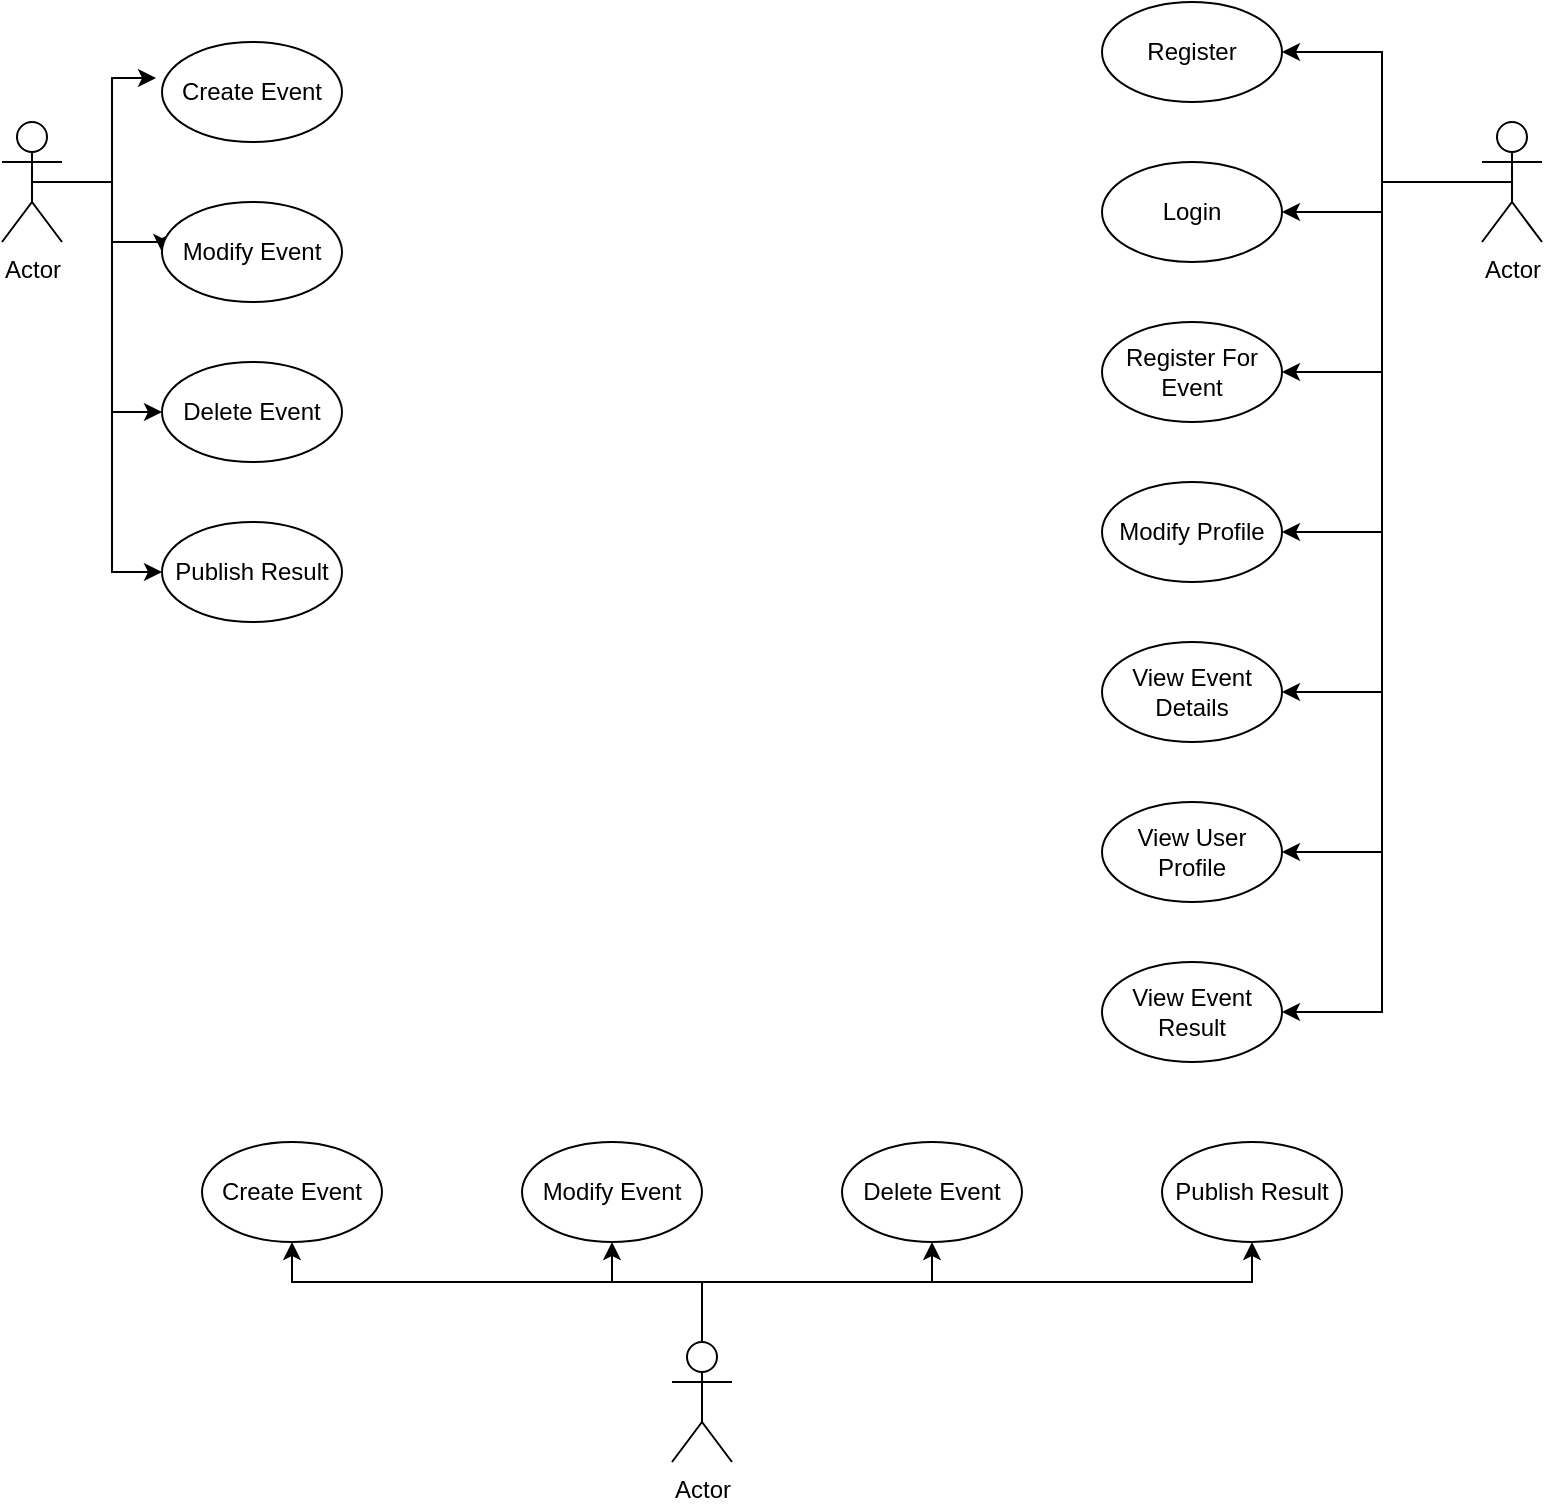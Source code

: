 <mxfile version="21.1.5" type="github">
  <diagram name="Page-1" id="V0nB80aiZzJpeDaO8OGJ">
    <mxGraphModel dx="1434" dy="764" grid="1" gridSize="10" guides="1" tooltips="1" connect="1" arrows="1" fold="1" page="1" pageScale="1" pageWidth="850" pageHeight="1100" math="0" shadow="0">
      <root>
        <mxCell id="0" />
        <mxCell id="1" parent="0" />
        <mxCell id="Or5rSA4idkpQnBIdo2xL-8" style="edgeStyle=orthogonalEdgeStyle;rounded=0;orthogonalLoop=1;jettySize=auto;html=1;exitX=0.5;exitY=0.5;exitDx=0;exitDy=0;exitPerimeter=0;entryX=-0.033;entryY=0.36;entryDx=0;entryDy=0;entryPerimeter=0;" edge="1" parent="1" source="Or5rSA4idkpQnBIdo2xL-1" target="Or5rSA4idkpQnBIdo2xL-4">
          <mxGeometry relative="1" as="geometry" />
        </mxCell>
        <mxCell id="Or5rSA4idkpQnBIdo2xL-9" style="edgeStyle=orthogonalEdgeStyle;rounded=0;orthogonalLoop=1;jettySize=auto;html=1;exitX=0.5;exitY=0.5;exitDx=0;exitDy=0;exitPerimeter=0;entryX=0;entryY=0.5;entryDx=0;entryDy=0;" edge="1" parent="1" source="Or5rSA4idkpQnBIdo2xL-1" target="Or5rSA4idkpQnBIdo2xL-5">
          <mxGeometry relative="1" as="geometry">
            <Array as="points">
              <mxPoint x="95" y="130" />
              <mxPoint x="95" y="160" />
              <mxPoint x="120" y="160" />
            </Array>
          </mxGeometry>
        </mxCell>
        <mxCell id="Or5rSA4idkpQnBIdo2xL-10" style="edgeStyle=orthogonalEdgeStyle;rounded=0;orthogonalLoop=1;jettySize=auto;html=1;exitX=0.5;exitY=0.5;exitDx=0;exitDy=0;exitPerimeter=0;entryX=0;entryY=0.5;entryDx=0;entryDy=0;" edge="1" parent="1" source="Or5rSA4idkpQnBIdo2xL-1" target="Or5rSA4idkpQnBIdo2xL-6">
          <mxGeometry relative="1" as="geometry" />
        </mxCell>
        <mxCell id="Or5rSA4idkpQnBIdo2xL-11" style="edgeStyle=orthogonalEdgeStyle;rounded=0;orthogonalLoop=1;jettySize=auto;html=1;exitX=0.5;exitY=0.5;exitDx=0;exitDy=0;exitPerimeter=0;entryX=0;entryY=0.5;entryDx=0;entryDy=0;" edge="1" parent="1" source="Or5rSA4idkpQnBIdo2xL-1" target="Or5rSA4idkpQnBIdo2xL-7">
          <mxGeometry relative="1" as="geometry" />
        </mxCell>
        <mxCell id="Or5rSA4idkpQnBIdo2xL-1" value="Actor" style="shape=umlActor;verticalLabelPosition=bottom;verticalAlign=top;html=1;" vertex="1" parent="1">
          <mxGeometry x="40" y="100" width="30" height="60" as="geometry" />
        </mxCell>
        <mxCell id="Or5rSA4idkpQnBIdo2xL-17" style="edgeStyle=orthogonalEdgeStyle;rounded=0;orthogonalLoop=1;jettySize=auto;html=1;exitX=0.5;exitY=0;exitDx=0;exitDy=0;exitPerimeter=0;entryX=0.5;entryY=1;entryDx=0;entryDy=0;" edge="1" parent="1" source="Or5rSA4idkpQnBIdo2xL-2" target="Or5rSA4idkpQnBIdo2xL-13">
          <mxGeometry relative="1" as="geometry">
            <Array as="points">
              <mxPoint x="390" y="680" />
              <mxPoint x="185" y="680" />
            </Array>
          </mxGeometry>
        </mxCell>
        <mxCell id="Or5rSA4idkpQnBIdo2xL-19" style="edgeStyle=orthogonalEdgeStyle;rounded=0;orthogonalLoop=1;jettySize=auto;html=1;exitX=0.5;exitY=0;exitDx=0;exitDy=0;exitPerimeter=0;entryX=0.5;entryY=1;entryDx=0;entryDy=0;" edge="1" parent="1" source="Or5rSA4idkpQnBIdo2xL-2" target="Or5rSA4idkpQnBIdo2xL-14">
          <mxGeometry relative="1" as="geometry">
            <Array as="points">
              <mxPoint x="390" y="680" />
              <mxPoint x="345" y="680" />
            </Array>
          </mxGeometry>
        </mxCell>
        <mxCell id="Or5rSA4idkpQnBIdo2xL-20" style="edgeStyle=orthogonalEdgeStyle;rounded=0;orthogonalLoop=1;jettySize=auto;html=1;exitX=0.5;exitY=0;exitDx=0;exitDy=0;exitPerimeter=0;" edge="1" parent="1" source="Or5rSA4idkpQnBIdo2xL-2" target="Or5rSA4idkpQnBIdo2xL-15">
          <mxGeometry relative="1" as="geometry">
            <Array as="points">
              <mxPoint x="390" y="680" />
              <mxPoint x="505" y="680" />
            </Array>
          </mxGeometry>
        </mxCell>
        <mxCell id="Or5rSA4idkpQnBIdo2xL-21" style="edgeStyle=orthogonalEdgeStyle;rounded=0;orthogonalLoop=1;jettySize=auto;html=1;exitX=0.5;exitY=0;exitDx=0;exitDy=0;exitPerimeter=0;entryX=0.5;entryY=1;entryDx=0;entryDy=0;" edge="1" parent="1" source="Or5rSA4idkpQnBIdo2xL-2" target="Or5rSA4idkpQnBIdo2xL-16">
          <mxGeometry relative="1" as="geometry">
            <Array as="points">
              <mxPoint x="390" y="680" />
              <mxPoint x="665" y="680" />
            </Array>
          </mxGeometry>
        </mxCell>
        <mxCell id="Or5rSA4idkpQnBIdo2xL-2" value="Actor" style="shape=umlActor;verticalLabelPosition=bottom;verticalAlign=top;html=1;" vertex="1" parent="1">
          <mxGeometry x="375" y="710" width="30" height="60" as="geometry" />
        </mxCell>
        <mxCell id="Or5rSA4idkpQnBIdo2xL-30" style="edgeStyle=orthogonalEdgeStyle;rounded=0;orthogonalLoop=1;jettySize=auto;html=1;exitX=0.5;exitY=0.5;exitDx=0;exitDy=0;exitPerimeter=0;entryX=1;entryY=0.5;entryDx=0;entryDy=0;" edge="1" parent="1" source="Or5rSA4idkpQnBIdo2xL-3" target="Or5rSA4idkpQnBIdo2xL-23">
          <mxGeometry relative="1" as="geometry" />
        </mxCell>
        <mxCell id="Or5rSA4idkpQnBIdo2xL-31" style="edgeStyle=orthogonalEdgeStyle;rounded=0;orthogonalLoop=1;jettySize=auto;html=1;exitX=0.5;exitY=0.5;exitDx=0;exitDy=0;exitPerimeter=0;" edge="1" parent="1" source="Or5rSA4idkpQnBIdo2xL-3" target="Or5rSA4idkpQnBIdo2xL-24">
          <mxGeometry relative="1" as="geometry" />
        </mxCell>
        <mxCell id="Or5rSA4idkpQnBIdo2xL-32" style="edgeStyle=orthogonalEdgeStyle;rounded=0;orthogonalLoop=1;jettySize=auto;html=1;exitX=0.5;exitY=0.5;exitDx=0;exitDy=0;exitPerimeter=0;entryX=1;entryY=0.5;entryDx=0;entryDy=0;" edge="1" parent="1" source="Or5rSA4idkpQnBIdo2xL-3" target="Or5rSA4idkpQnBIdo2xL-25">
          <mxGeometry relative="1" as="geometry" />
        </mxCell>
        <mxCell id="Or5rSA4idkpQnBIdo2xL-33" style="edgeStyle=orthogonalEdgeStyle;rounded=0;orthogonalLoop=1;jettySize=auto;html=1;exitX=0.5;exitY=0.5;exitDx=0;exitDy=0;exitPerimeter=0;entryX=1;entryY=0.5;entryDx=0;entryDy=0;" edge="1" parent="1" source="Or5rSA4idkpQnBIdo2xL-3" target="Or5rSA4idkpQnBIdo2xL-26">
          <mxGeometry relative="1" as="geometry" />
        </mxCell>
        <mxCell id="Or5rSA4idkpQnBIdo2xL-34" style="edgeStyle=orthogonalEdgeStyle;rounded=0;orthogonalLoop=1;jettySize=auto;html=1;exitX=0.5;exitY=0.5;exitDx=0;exitDy=0;exitPerimeter=0;entryX=1;entryY=0.5;entryDx=0;entryDy=0;" edge="1" parent="1" source="Or5rSA4idkpQnBIdo2xL-3" target="Or5rSA4idkpQnBIdo2xL-27">
          <mxGeometry relative="1" as="geometry" />
        </mxCell>
        <mxCell id="Or5rSA4idkpQnBIdo2xL-35" style="edgeStyle=orthogonalEdgeStyle;rounded=0;orthogonalLoop=1;jettySize=auto;html=1;exitX=0.5;exitY=0.5;exitDx=0;exitDy=0;exitPerimeter=0;entryX=1;entryY=0.5;entryDx=0;entryDy=0;" edge="1" parent="1" source="Or5rSA4idkpQnBIdo2xL-3" target="Or5rSA4idkpQnBIdo2xL-28">
          <mxGeometry relative="1" as="geometry" />
        </mxCell>
        <mxCell id="Or5rSA4idkpQnBIdo2xL-36" style="edgeStyle=orthogonalEdgeStyle;rounded=0;orthogonalLoop=1;jettySize=auto;html=1;exitX=0.5;exitY=0.5;exitDx=0;exitDy=0;exitPerimeter=0;entryX=1;entryY=0.5;entryDx=0;entryDy=0;" edge="1" parent="1" source="Or5rSA4idkpQnBIdo2xL-3" target="Or5rSA4idkpQnBIdo2xL-29">
          <mxGeometry relative="1" as="geometry" />
        </mxCell>
        <mxCell id="Or5rSA4idkpQnBIdo2xL-3" value="Actor" style="shape=umlActor;verticalLabelPosition=bottom;verticalAlign=top;html=1;" vertex="1" parent="1">
          <mxGeometry x="780" y="100" width="30" height="60" as="geometry" />
        </mxCell>
        <mxCell id="Or5rSA4idkpQnBIdo2xL-4" value="Create Event" style="ellipse;whiteSpace=wrap;html=1;" vertex="1" parent="1">
          <mxGeometry x="120" y="60" width="90" height="50" as="geometry" />
        </mxCell>
        <mxCell id="Or5rSA4idkpQnBIdo2xL-5" value="Modify Event" style="ellipse;whiteSpace=wrap;html=1;" vertex="1" parent="1">
          <mxGeometry x="120" y="140" width="90" height="50" as="geometry" />
        </mxCell>
        <mxCell id="Or5rSA4idkpQnBIdo2xL-6" value="Delete Event" style="ellipse;whiteSpace=wrap;html=1;" vertex="1" parent="1">
          <mxGeometry x="120" y="220" width="90" height="50" as="geometry" />
        </mxCell>
        <mxCell id="Or5rSA4idkpQnBIdo2xL-7" value="Publish Result" style="ellipse;whiteSpace=wrap;html=1;" vertex="1" parent="1">
          <mxGeometry x="120" y="300" width="90" height="50" as="geometry" />
        </mxCell>
        <mxCell id="Or5rSA4idkpQnBIdo2xL-13" value="Create Event" style="ellipse;whiteSpace=wrap;html=1;" vertex="1" parent="1">
          <mxGeometry x="140" y="610" width="90" height="50" as="geometry" />
        </mxCell>
        <mxCell id="Or5rSA4idkpQnBIdo2xL-14" value="Modify Event" style="ellipse;whiteSpace=wrap;html=1;" vertex="1" parent="1">
          <mxGeometry x="300" y="610" width="90" height="50" as="geometry" />
        </mxCell>
        <mxCell id="Or5rSA4idkpQnBIdo2xL-15" value="Delete Event" style="ellipse;whiteSpace=wrap;html=1;" vertex="1" parent="1">
          <mxGeometry x="460" y="610" width="90" height="50" as="geometry" />
        </mxCell>
        <mxCell id="Or5rSA4idkpQnBIdo2xL-16" value="Publish Result" style="ellipse;whiteSpace=wrap;html=1;" vertex="1" parent="1">
          <mxGeometry x="620" y="610" width="90" height="50" as="geometry" />
        </mxCell>
        <mxCell id="Or5rSA4idkpQnBIdo2xL-23" value="Register" style="ellipse;whiteSpace=wrap;html=1;" vertex="1" parent="1">
          <mxGeometry x="590" y="40" width="90" height="50" as="geometry" />
        </mxCell>
        <mxCell id="Or5rSA4idkpQnBIdo2xL-24" value="Login" style="ellipse;whiteSpace=wrap;html=1;" vertex="1" parent="1">
          <mxGeometry x="590" y="120" width="90" height="50" as="geometry" />
        </mxCell>
        <mxCell id="Or5rSA4idkpQnBIdo2xL-25" value="Register For Event" style="ellipse;whiteSpace=wrap;html=1;" vertex="1" parent="1">
          <mxGeometry x="590" y="200" width="90" height="50" as="geometry" />
        </mxCell>
        <mxCell id="Or5rSA4idkpQnBIdo2xL-26" value="Modify Profile" style="ellipse;whiteSpace=wrap;html=1;" vertex="1" parent="1">
          <mxGeometry x="590" y="280" width="90" height="50" as="geometry" />
        </mxCell>
        <mxCell id="Or5rSA4idkpQnBIdo2xL-27" value="View Event Details" style="ellipse;whiteSpace=wrap;html=1;" vertex="1" parent="1">
          <mxGeometry x="590" y="360" width="90" height="50" as="geometry" />
        </mxCell>
        <mxCell id="Or5rSA4idkpQnBIdo2xL-28" value="View User Profile" style="ellipse;whiteSpace=wrap;html=1;" vertex="1" parent="1">
          <mxGeometry x="590" y="440" width="90" height="50" as="geometry" />
        </mxCell>
        <mxCell id="Or5rSA4idkpQnBIdo2xL-29" value="View Event Result" style="ellipse;whiteSpace=wrap;html=1;" vertex="1" parent="1">
          <mxGeometry x="590" y="520" width="90" height="50" as="geometry" />
        </mxCell>
      </root>
    </mxGraphModel>
  </diagram>
</mxfile>
